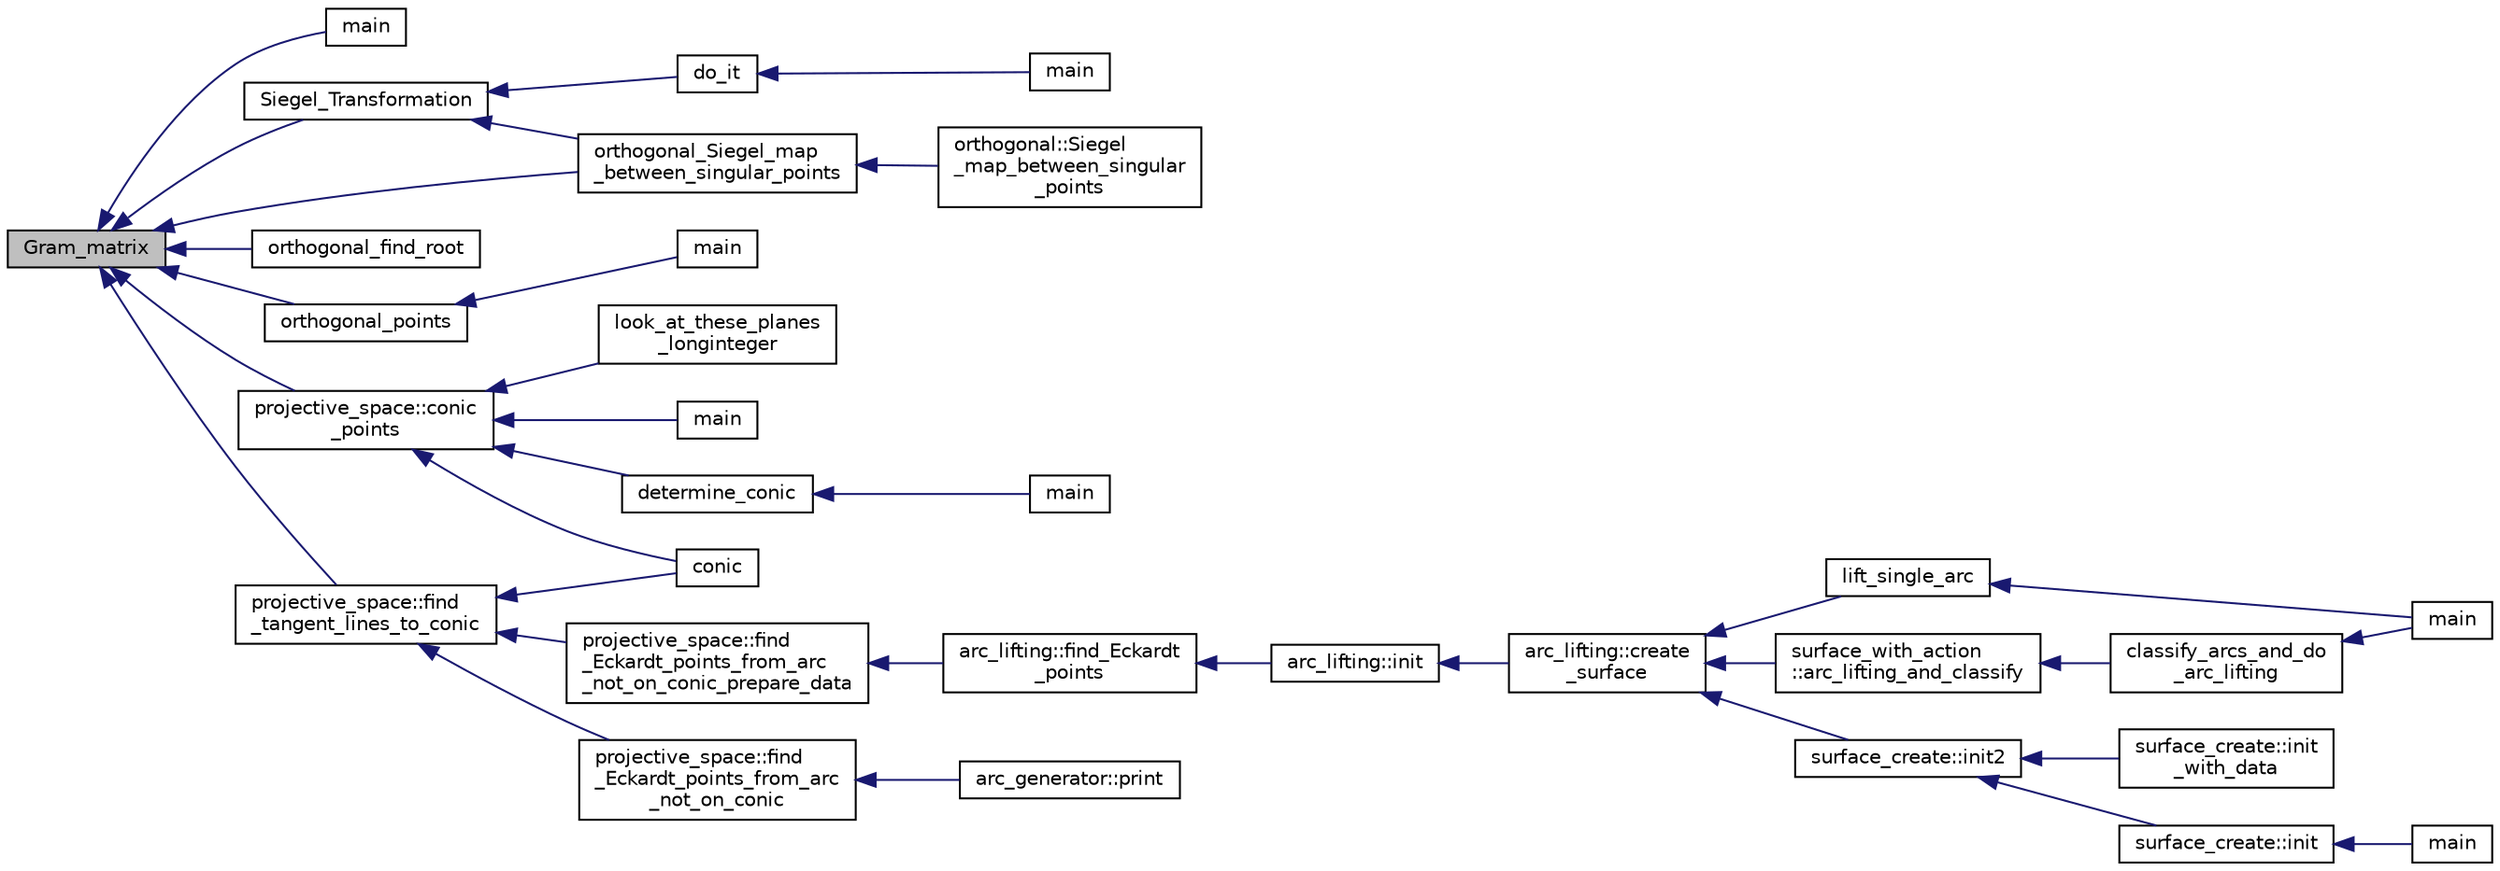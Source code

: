 digraph "Gram_matrix"
{
  edge [fontname="Helvetica",fontsize="10",labelfontname="Helvetica",labelfontsize="10"];
  node [fontname="Helvetica",fontsize="10",shape=record];
  rankdir="LR";
  Node5971 [label="Gram_matrix",height=0.2,width=0.4,color="black", fillcolor="grey75", style="filled", fontcolor="black"];
  Node5971 -> Node5972 [dir="back",color="midnightblue",fontsize="10",style="solid",fontname="Helvetica"];
  Node5972 [label="main",height=0.2,width=0.4,color="black", fillcolor="white", style="filled",URL="$d1/d15/apps_2combinatorics_2orthogonal_8_c.html#a3c04138a5bfe5d72780bb7e82a18e627"];
  Node5971 -> Node5973 [dir="back",color="midnightblue",fontsize="10",style="solid",fontname="Helvetica"];
  Node5973 [label="Siegel_Transformation",height=0.2,width=0.4,color="black", fillcolor="white", style="filled",URL="$db/da0/lib_2foundations_2geometry_2orthogonal__points_8_c.html#a126317c4062c73932a8e94268c0205cb"];
  Node5973 -> Node5974 [dir="back",color="midnightblue",fontsize="10",style="solid",fontname="Helvetica"];
  Node5974 [label="do_it",height=0.2,width=0.4,color="black", fillcolor="white", style="filled",URL="$d1/d84/orthogonal__group_8_c.html#a9b56334a3d1e584953aa0af91765100c"];
  Node5974 -> Node5975 [dir="back",color="midnightblue",fontsize="10",style="solid",fontname="Helvetica"];
  Node5975 [label="main",height=0.2,width=0.4,color="black", fillcolor="white", style="filled",URL="$d1/d84/orthogonal__group_8_c.html#a3c04138a5bfe5d72780bb7e82a18e627"];
  Node5973 -> Node5976 [dir="back",color="midnightblue",fontsize="10",style="solid",fontname="Helvetica"];
  Node5976 [label="orthogonal_Siegel_map\l_between_singular_points",height=0.2,width=0.4,color="black", fillcolor="white", style="filled",URL="$db/da0/lib_2foundations_2geometry_2orthogonal__points_8_c.html#a2c6c42534b7915aacd84bb9725488fa9"];
  Node5976 -> Node5977 [dir="back",color="midnightblue",fontsize="10",style="solid",fontname="Helvetica"];
  Node5977 [label="orthogonal::Siegel\l_map_between_singular\l_points",height=0.2,width=0.4,color="black", fillcolor="white", style="filled",URL="$d7/daa/classorthogonal.html#a69dd8beb5401fd5f326ca6687296bc2f"];
  Node5971 -> Node5976 [dir="back",color="midnightblue",fontsize="10",style="solid",fontname="Helvetica"];
  Node5971 -> Node5978 [dir="back",color="midnightblue",fontsize="10",style="solid",fontname="Helvetica"];
  Node5978 [label="orthogonal_find_root",height=0.2,width=0.4,color="black", fillcolor="white", style="filled",URL="$db/da0/lib_2foundations_2geometry_2orthogonal__points_8_c.html#a6c7b16f839dc3e1ee95f61a37139c8a0"];
  Node5971 -> Node5979 [dir="back",color="midnightblue",fontsize="10",style="solid",fontname="Helvetica"];
  Node5979 [label="orthogonal_points",height=0.2,width=0.4,color="black", fillcolor="white", style="filled",URL="$d7/d83/points_8_c.html#a2a86a595e599aecd619f0046595252e4"];
  Node5979 -> Node5980 [dir="back",color="midnightblue",fontsize="10",style="solid",fontname="Helvetica"];
  Node5980 [label="main",height=0.2,width=0.4,color="black", fillcolor="white", style="filled",URL="$d7/d83/points_8_c.html#a3c04138a5bfe5d72780bb7e82a18e627"];
  Node5971 -> Node5981 [dir="back",color="midnightblue",fontsize="10",style="solid",fontname="Helvetica"];
  Node5981 [label="projective_space::conic\l_points",height=0.2,width=0.4,color="black", fillcolor="white", style="filled",URL="$d2/d17/classprojective__space.html#ac89e189c57d38120fd83fec078fd59e8"];
  Node5981 -> Node5982 [dir="back",color="midnightblue",fontsize="10",style="solid",fontname="Helvetica"];
  Node5982 [label="conic",height=0.2,width=0.4,color="black", fillcolor="white", style="filled",URL="$d4/de8/conic_8_c.html#a96def9474b981a9d5831a9b48d85d652"];
  Node5981 -> Node5983 [dir="back",color="midnightblue",fontsize="10",style="solid",fontname="Helvetica"];
  Node5983 [label="look_at_these_planes\l_longinteger",height=0.2,width=0.4,color="black", fillcolor="white", style="filled",URL="$da/d90/analyze_8_c.html#ae230005122bb89f7409f5937134b73bf"];
  Node5981 -> Node5984 [dir="back",color="midnightblue",fontsize="10",style="solid",fontname="Helvetica"];
  Node5984 [label="main",height=0.2,width=0.4,color="black", fillcolor="white", style="filled",URL="$de/d27/determine__conic_8_c.html#a3c04138a5bfe5d72780bb7e82a18e627"];
  Node5981 -> Node5985 [dir="back",color="midnightblue",fontsize="10",style="solid",fontname="Helvetica"];
  Node5985 [label="determine_conic",height=0.2,width=0.4,color="black", fillcolor="white", style="filled",URL="$d5/d87/globals_8h.html#a1f36b2be45a6576165929165abb56f1e"];
  Node5985 -> Node5986 [dir="back",color="midnightblue",fontsize="10",style="solid",fontname="Helvetica"];
  Node5986 [label="main",height=0.2,width=0.4,color="black", fillcolor="white", style="filled",URL="$d4/de8/conic_8_c.html#a3c04138a5bfe5d72780bb7e82a18e627"];
  Node5971 -> Node5987 [dir="back",color="midnightblue",fontsize="10",style="solid",fontname="Helvetica"];
  Node5987 [label="projective_space::find\l_tangent_lines_to_conic",height=0.2,width=0.4,color="black", fillcolor="white", style="filled",URL="$d2/d17/classprojective__space.html#a5466280662eb757e4361e5b91e9a3b0b"];
  Node5987 -> Node5982 [dir="back",color="midnightblue",fontsize="10",style="solid",fontname="Helvetica"];
  Node5987 -> Node5988 [dir="back",color="midnightblue",fontsize="10",style="solid",fontname="Helvetica"];
  Node5988 [label="projective_space::find\l_Eckardt_points_from_arc\l_not_on_conic",height=0.2,width=0.4,color="black", fillcolor="white", style="filled",URL="$d2/d17/classprojective__space.html#a3b4fbef8fbbeee1af542b6f7c969ed79"];
  Node5988 -> Node5989 [dir="back",color="midnightblue",fontsize="10",style="solid",fontname="Helvetica"];
  Node5989 [label="arc_generator::print",height=0.2,width=0.4,color="black", fillcolor="white", style="filled",URL="$d4/d21/classarc__generator.html#a4ae2e25ba85a60fb2a90a7b4f52675f7"];
  Node5987 -> Node5990 [dir="back",color="midnightblue",fontsize="10",style="solid",fontname="Helvetica"];
  Node5990 [label="projective_space::find\l_Eckardt_points_from_arc\l_not_on_conic_prepare_data",height=0.2,width=0.4,color="black", fillcolor="white", style="filled",URL="$d2/d17/classprojective__space.html#a0fc1d9c2df818d2ffa6750c2cb63c54c"];
  Node5990 -> Node5991 [dir="back",color="midnightblue",fontsize="10",style="solid",fontname="Helvetica"];
  Node5991 [label="arc_lifting::find_Eckardt\l_points",height=0.2,width=0.4,color="black", fillcolor="white", style="filled",URL="$dc/db7/classarc__lifting.html#a70012c92bd78768f5c1c5d14f995147b"];
  Node5991 -> Node5992 [dir="back",color="midnightblue",fontsize="10",style="solid",fontname="Helvetica"];
  Node5992 [label="arc_lifting::init",height=0.2,width=0.4,color="black", fillcolor="white", style="filled",URL="$dc/db7/classarc__lifting.html#a11fc382addd05e0bbe8b0b44dcd4c55e"];
  Node5992 -> Node5993 [dir="back",color="midnightblue",fontsize="10",style="solid",fontname="Helvetica"];
  Node5993 [label="arc_lifting::create\l_surface",height=0.2,width=0.4,color="black", fillcolor="white", style="filled",URL="$dc/db7/classarc__lifting.html#a2b1fd46281de9ff3fef00fc122d39b2b"];
  Node5993 -> Node5994 [dir="back",color="midnightblue",fontsize="10",style="solid",fontname="Helvetica"];
  Node5994 [label="lift_single_arc",height=0.2,width=0.4,color="black", fillcolor="white", style="filled",URL="$d6/dc3/arc__lifting__main_8_c.html#a0bdc148f70112959722a40cf9758d54b"];
  Node5994 -> Node5995 [dir="back",color="midnightblue",fontsize="10",style="solid",fontname="Helvetica"];
  Node5995 [label="main",height=0.2,width=0.4,color="black", fillcolor="white", style="filled",URL="$d6/dc3/arc__lifting__main_8_c.html#a217dbf8b442f20279ea00b898af96f52"];
  Node5993 -> Node5996 [dir="back",color="midnightblue",fontsize="10",style="solid",fontname="Helvetica"];
  Node5996 [label="surface_create::init2",height=0.2,width=0.4,color="black", fillcolor="white", style="filled",URL="$de/da4/classsurface__create.html#a0d600640f7dd62d5a6c36443effdab59"];
  Node5996 -> Node5997 [dir="back",color="midnightblue",fontsize="10",style="solid",fontname="Helvetica"];
  Node5997 [label="surface_create::init\l_with_data",height=0.2,width=0.4,color="black", fillcolor="white", style="filled",URL="$de/da4/classsurface__create.html#a9226f687139676532adb1aa971fbade2"];
  Node5996 -> Node5998 [dir="back",color="midnightblue",fontsize="10",style="solid",fontname="Helvetica"];
  Node5998 [label="surface_create::init",height=0.2,width=0.4,color="black", fillcolor="white", style="filled",URL="$de/da4/classsurface__create.html#ab0db5c12825f778e3caf8aa4da02eb06"];
  Node5998 -> Node5999 [dir="back",color="midnightblue",fontsize="10",style="solid",fontname="Helvetica"];
  Node5999 [label="main",height=0.2,width=0.4,color="black", fillcolor="white", style="filled",URL="$d2/dfa/create__surface__main_8_c.html#a217dbf8b442f20279ea00b898af96f52"];
  Node5993 -> Node6000 [dir="back",color="midnightblue",fontsize="10",style="solid",fontname="Helvetica"];
  Node6000 [label="surface_with_action\l::arc_lifting_and_classify",height=0.2,width=0.4,color="black", fillcolor="white", style="filled",URL="$d8/df9/classsurface__with__action.html#a62a3948f830c59e09ef94937650a07a4"];
  Node6000 -> Node6001 [dir="back",color="midnightblue",fontsize="10",style="solid",fontname="Helvetica"];
  Node6001 [label="classify_arcs_and_do\l_arc_lifting",height=0.2,width=0.4,color="black", fillcolor="white", style="filled",URL="$d6/dc3/arc__lifting__main_8_c.html#afdd7be16f16b8c71e9a72fe5f6a0b59c"];
  Node6001 -> Node5995 [dir="back",color="midnightblue",fontsize="10",style="solid",fontname="Helvetica"];
}
